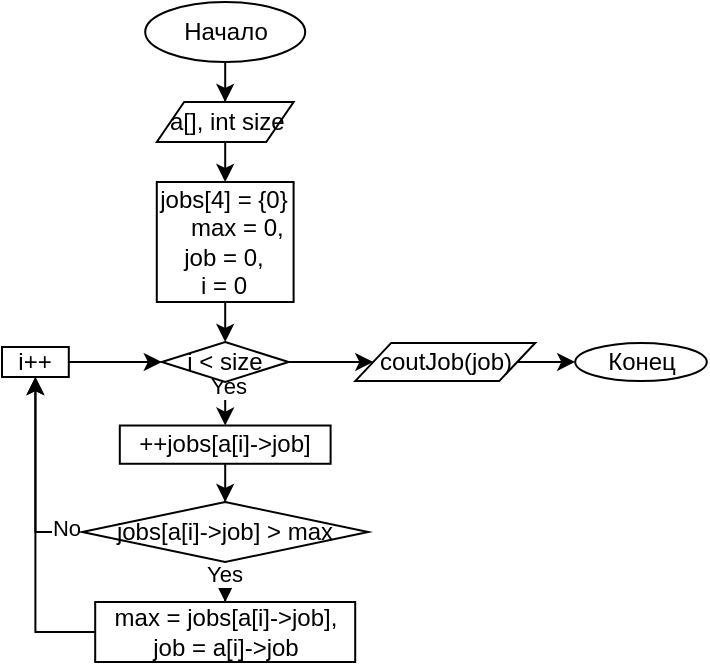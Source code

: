 <mxfile version="13.1.8" type="device"><diagram id="C5RBs43oDa-KdzZeNtuy" name="Page-1"><mxGraphModel dx="1589" dy="701" grid="1" gridSize="10" guides="1" tooltips="1" connect="1" arrows="1" fold="1" page="1" pageScale="1" pageWidth="827" pageHeight="1169" math="0" shadow="0"><root><mxCell id="WIyWlLk6GJQsqaUBKTNV-0"/><mxCell id="WIyWlLk6GJQsqaUBKTNV-1" parent="WIyWlLk6GJQsqaUBKTNV-0"/><mxCell id="bj5KsWAAJyKkPCg6QgZc-585" style="edgeStyle=orthogonalEdgeStyle;rounded=0;orthogonalLoop=1;jettySize=auto;html=1;entryX=0.5;entryY=0;entryDx=0;entryDy=0;" edge="1" parent="WIyWlLk6GJQsqaUBKTNV-1" source="bj5KsWAAJyKkPCg6QgZc-586" target="bj5KsWAAJyKkPCg6QgZc-590"><mxGeometry relative="1" as="geometry"/></mxCell><mxCell id="bj5KsWAAJyKkPCg6QgZc-586" value="Начало" style="ellipse;whiteSpace=wrap;html=1;" vertex="1" parent="WIyWlLk6GJQsqaUBKTNV-1"><mxGeometry x="311.6" y="70" width="80" height="30" as="geometry"/></mxCell><mxCell id="bj5KsWAAJyKkPCg6QgZc-611" style="edgeStyle=orthogonalEdgeStyle;rounded=0;orthogonalLoop=1;jettySize=auto;html=1;entryX=0.5;entryY=0;entryDx=0;entryDy=0;" edge="1" parent="WIyWlLk6GJQsqaUBKTNV-1" source="bj5KsWAAJyKkPCg6QgZc-588" target="bj5KsWAAJyKkPCg6QgZc-597"><mxGeometry relative="1" as="geometry"/></mxCell><mxCell id="bj5KsWAAJyKkPCg6QgZc-588" value="&lt;div&gt;jobs[4] = {0}&lt;br&gt;&lt;/div&gt;&lt;div&gt;&amp;nbsp; &amp;nbsp; max = 0,&lt;/div&gt;&lt;div&gt;job = 0,&lt;br&gt;i = 0&lt;/div&gt;" style="rounded=0;whiteSpace=wrap;html=1;fontFamily=Helvetica;fontSize=12;fontColor=#000000;align=center;strokeColor=#000000;fillColor=#ffffff;" vertex="1" parent="WIyWlLk6GJQsqaUBKTNV-1"><mxGeometry x="317.4" y="160" width="68.4" height="60" as="geometry"/></mxCell><mxCell id="bj5KsWAAJyKkPCg6QgZc-589" style="edgeStyle=orthogonalEdgeStyle;rounded=0;orthogonalLoop=1;jettySize=auto;html=1;entryX=0.5;entryY=0;entryDx=0;entryDy=0;" edge="1" parent="WIyWlLk6GJQsqaUBKTNV-1" source="bj5KsWAAJyKkPCg6QgZc-590" target="bj5KsWAAJyKkPCg6QgZc-588"><mxGeometry relative="1" as="geometry"/></mxCell><mxCell id="bj5KsWAAJyKkPCg6QgZc-590" value="&amp;nbsp;a[], int size" style="shape=parallelogram;perimeter=parallelogramPerimeter;whiteSpace=wrap;html=1;fontFamily=Helvetica;fontSize=12;fontColor=#000000;align=center;strokeColor=#000000;fillColor=#ffffff;" vertex="1" parent="WIyWlLk6GJQsqaUBKTNV-1"><mxGeometry x="317.4" y="120" width="68.4" height="20" as="geometry"/></mxCell><mxCell id="bj5KsWAAJyKkPCg6QgZc-613" style="edgeStyle=orthogonalEdgeStyle;rounded=0;orthogonalLoop=1;jettySize=auto;html=1;entryX=0.5;entryY=0;entryDx=0;entryDy=0;" edge="1" parent="WIyWlLk6GJQsqaUBKTNV-1" source="bj5KsWAAJyKkPCg6QgZc-597" target="bj5KsWAAJyKkPCg6QgZc-599"><mxGeometry relative="1" as="geometry"/></mxCell><mxCell id="bj5KsWAAJyKkPCg6QgZc-614" value="Yes" style="edgeLabel;html=1;align=center;verticalAlign=middle;resizable=0;points=[];" vertex="1" connectable="0" parent="bj5KsWAAJyKkPCg6QgZc-613"><mxGeometry x="-0.838" y="1" relative="1" as="geometry"><mxPoint as="offset"/></mxGeometry></mxCell><mxCell id="bj5KsWAAJyKkPCg6QgZc-624" style="edgeStyle=orthogonalEdgeStyle;rounded=0;orthogonalLoop=1;jettySize=auto;html=1;" edge="1" parent="WIyWlLk6GJQsqaUBKTNV-1" source="bj5KsWAAJyKkPCg6QgZc-597" target="bj5KsWAAJyKkPCg6QgZc-609"><mxGeometry relative="1" as="geometry"/></mxCell><mxCell id="bj5KsWAAJyKkPCg6QgZc-597" value="i &amp;lt; size" style="rhombus;whiteSpace=wrap;html=1;" vertex="1" parent="WIyWlLk6GJQsqaUBKTNV-1"><mxGeometry x="319.9" y="240" width="63.4" height="20" as="geometry"/></mxCell><mxCell id="bj5KsWAAJyKkPCg6QgZc-615" style="edgeStyle=orthogonalEdgeStyle;rounded=0;orthogonalLoop=1;jettySize=auto;html=1;entryX=0.5;entryY=0;entryDx=0;entryDy=0;" edge="1" parent="WIyWlLk6GJQsqaUBKTNV-1" source="bj5KsWAAJyKkPCg6QgZc-599" target="bj5KsWAAJyKkPCg6QgZc-603"><mxGeometry relative="1" as="geometry"/></mxCell><mxCell id="bj5KsWAAJyKkPCg6QgZc-599" value="++jobs[a[i]-&amp;gt;job]" style="rounded=0;whiteSpace=wrap;html=1;fontFamily=Helvetica;fontSize=12;fontColor=#000000;align=center;strokeColor=#000000;fillColor=#ffffff;" vertex="1" parent="WIyWlLk6GJQsqaUBKTNV-1"><mxGeometry x="298.9" y="281.76" width="105.4" height="19.12" as="geometry"/></mxCell><mxCell id="bj5KsWAAJyKkPCg6QgZc-616" style="edgeStyle=orthogonalEdgeStyle;rounded=0;orthogonalLoop=1;jettySize=auto;html=1;entryX=0.5;entryY=0;entryDx=0;entryDy=0;" edge="1" parent="WIyWlLk6GJQsqaUBKTNV-1" source="bj5KsWAAJyKkPCg6QgZc-603" target="bj5KsWAAJyKkPCg6QgZc-605"><mxGeometry relative="1" as="geometry"/></mxCell><mxCell id="bj5KsWAAJyKkPCg6QgZc-617" value="Yes" style="edgeLabel;html=1;align=center;verticalAlign=middle;resizable=0;points=[];" vertex="1" connectable="0" parent="bj5KsWAAJyKkPCg6QgZc-616"><mxGeometry x="0.519" y="-1" relative="1" as="geometry"><mxPoint as="offset"/></mxGeometry></mxCell><mxCell id="bj5KsWAAJyKkPCg6QgZc-620" style="edgeStyle=orthogonalEdgeStyle;rounded=0;orthogonalLoop=1;jettySize=auto;html=1;entryX=0.5;entryY=1;entryDx=0;entryDy=0;" edge="1" parent="WIyWlLk6GJQsqaUBKTNV-1" source="bj5KsWAAJyKkPCg6QgZc-603" target="bj5KsWAAJyKkPCg6QgZc-607"><mxGeometry relative="1" as="geometry"/></mxCell><mxCell id="bj5KsWAAJyKkPCg6QgZc-622" value="No" style="edgeLabel;html=1;align=center;verticalAlign=middle;resizable=0;points=[];" vertex="1" connectable="0" parent="bj5KsWAAJyKkPCg6QgZc-620"><mxGeometry x="-0.837" y="-2" relative="1" as="geometry"><mxPoint as="offset"/></mxGeometry></mxCell><mxCell id="bj5KsWAAJyKkPCg6QgZc-603" value="jobs[a[i]-&amp;gt;job] &amp;gt; max" style="rhombus;whiteSpace=wrap;html=1;" vertex="1" parent="WIyWlLk6GJQsqaUBKTNV-1"><mxGeometry x="280.1" y="320" width="143" height="30" as="geometry"/></mxCell><mxCell id="bj5KsWAAJyKkPCg6QgZc-619" style="edgeStyle=orthogonalEdgeStyle;rounded=0;orthogonalLoop=1;jettySize=auto;html=1;entryX=0.5;entryY=1;entryDx=0;entryDy=0;" edge="1" parent="WIyWlLk6GJQsqaUBKTNV-1" source="bj5KsWAAJyKkPCg6QgZc-605" target="bj5KsWAAJyKkPCg6QgZc-607"><mxGeometry relative="1" as="geometry"/></mxCell><mxCell id="bj5KsWAAJyKkPCg6QgZc-605" value="&lt;div&gt;max = jobs[a[i]-&amp;gt;job],&lt;br&gt;&lt;span&gt;job = a[i]-&amp;gt;job&lt;/span&gt;&lt;/div&gt;" style="rounded=0;whiteSpace=wrap;html=1;fontFamily=Helvetica;fontSize=12;fontColor=#000000;align=center;strokeColor=#000000;fillColor=#ffffff;" vertex="1" parent="WIyWlLk6GJQsqaUBKTNV-1"><mxGeometry x="286.6" y="370" width="130" height="30" as="geometry"/></mxCell><mxCell id="bj5KsWAAJyKkPCg6QgZc-621" style="edgeStyle=orthogonalEdgeStyle;rounded=0;orthogonalLoop=1;jettySize=auto;html=1;entryX=0;entryY=0.5;entryDx=0;entryDy=0;" edge="1" parent="WIyWlLk6GJQsqaUBKTNV-1" source="bj5KsWAAJyKkPCg6QgZc-607" target="bj5KsWAAJyKkPCg6QgZc-597"><mxGeometry relative="1" as="geometry"/></mxCell><mxCell id="bj5KsWAAJyKkPCg6QgZc-607" value="i++" style="rounded=0;whiteSpace=wrap;html=1;fontFamily=Helvetica;fontSize=12;fontColor=#000000;align=center;strokeColor=#000000;fillColor=#ffffff;" vertex="1" parent="WIyWlLk6GJQsqaUBKTNV-1"><mxGeometry x="240" y="242.5" width="33.4" height="15" as="geometry"/></mxCell><mxCell id="bj5KsWAAJyKkPCg6QgZc-623" style="edgeStyle=orthogonalEdgeStyle;rounded=0;orthogonalLoop=1;jettySize=auto;html=1;entryX=0;entryY=0.5;entryDx=0;entryDy=0;" edge="1" parent="WIyWlLk6GJQsqaUBKTNV-1" source="bj5KsWAAJyKkPCg6QgZc-609" target="bj5KsWAAJyKkPCg6QgZc-610"><mxGeometry relative="1" as="geometry"/></mxCell><mxCell id="bj5KsWAAJyKkPCg6QgZc-609" value="coutJob(job)" style="shape=parallelogram;perimeter=parallelogramPerimeter;whiteSpace=wrap;html=1;fontFamily=Helvetica;fontSize=12;fontColor=#000000;align=center;strokeColor=#000000;fillColor=#ffffff;" vertex="1" parent="WIyWlLk6GJQsqaUBKTNV-1"><mxGeometry x="416.6" y="240.44" width="90" height="19.12" as="geometry"/></mxCell><mxCell id="bj5KsWAAJyKkPCg6QgZc-610" value="Конец" style="ellipse;whiteSpace=wrap;html=1;" vertex="1" parent="WIyWlLk6GJQsqaUBKTNV-1"><mxGeometry x="526.6" y="240.44" width="65.8" height="19.12" as="geometry"/></mxCell></root></mxGraphModel></diagram></mxfile>